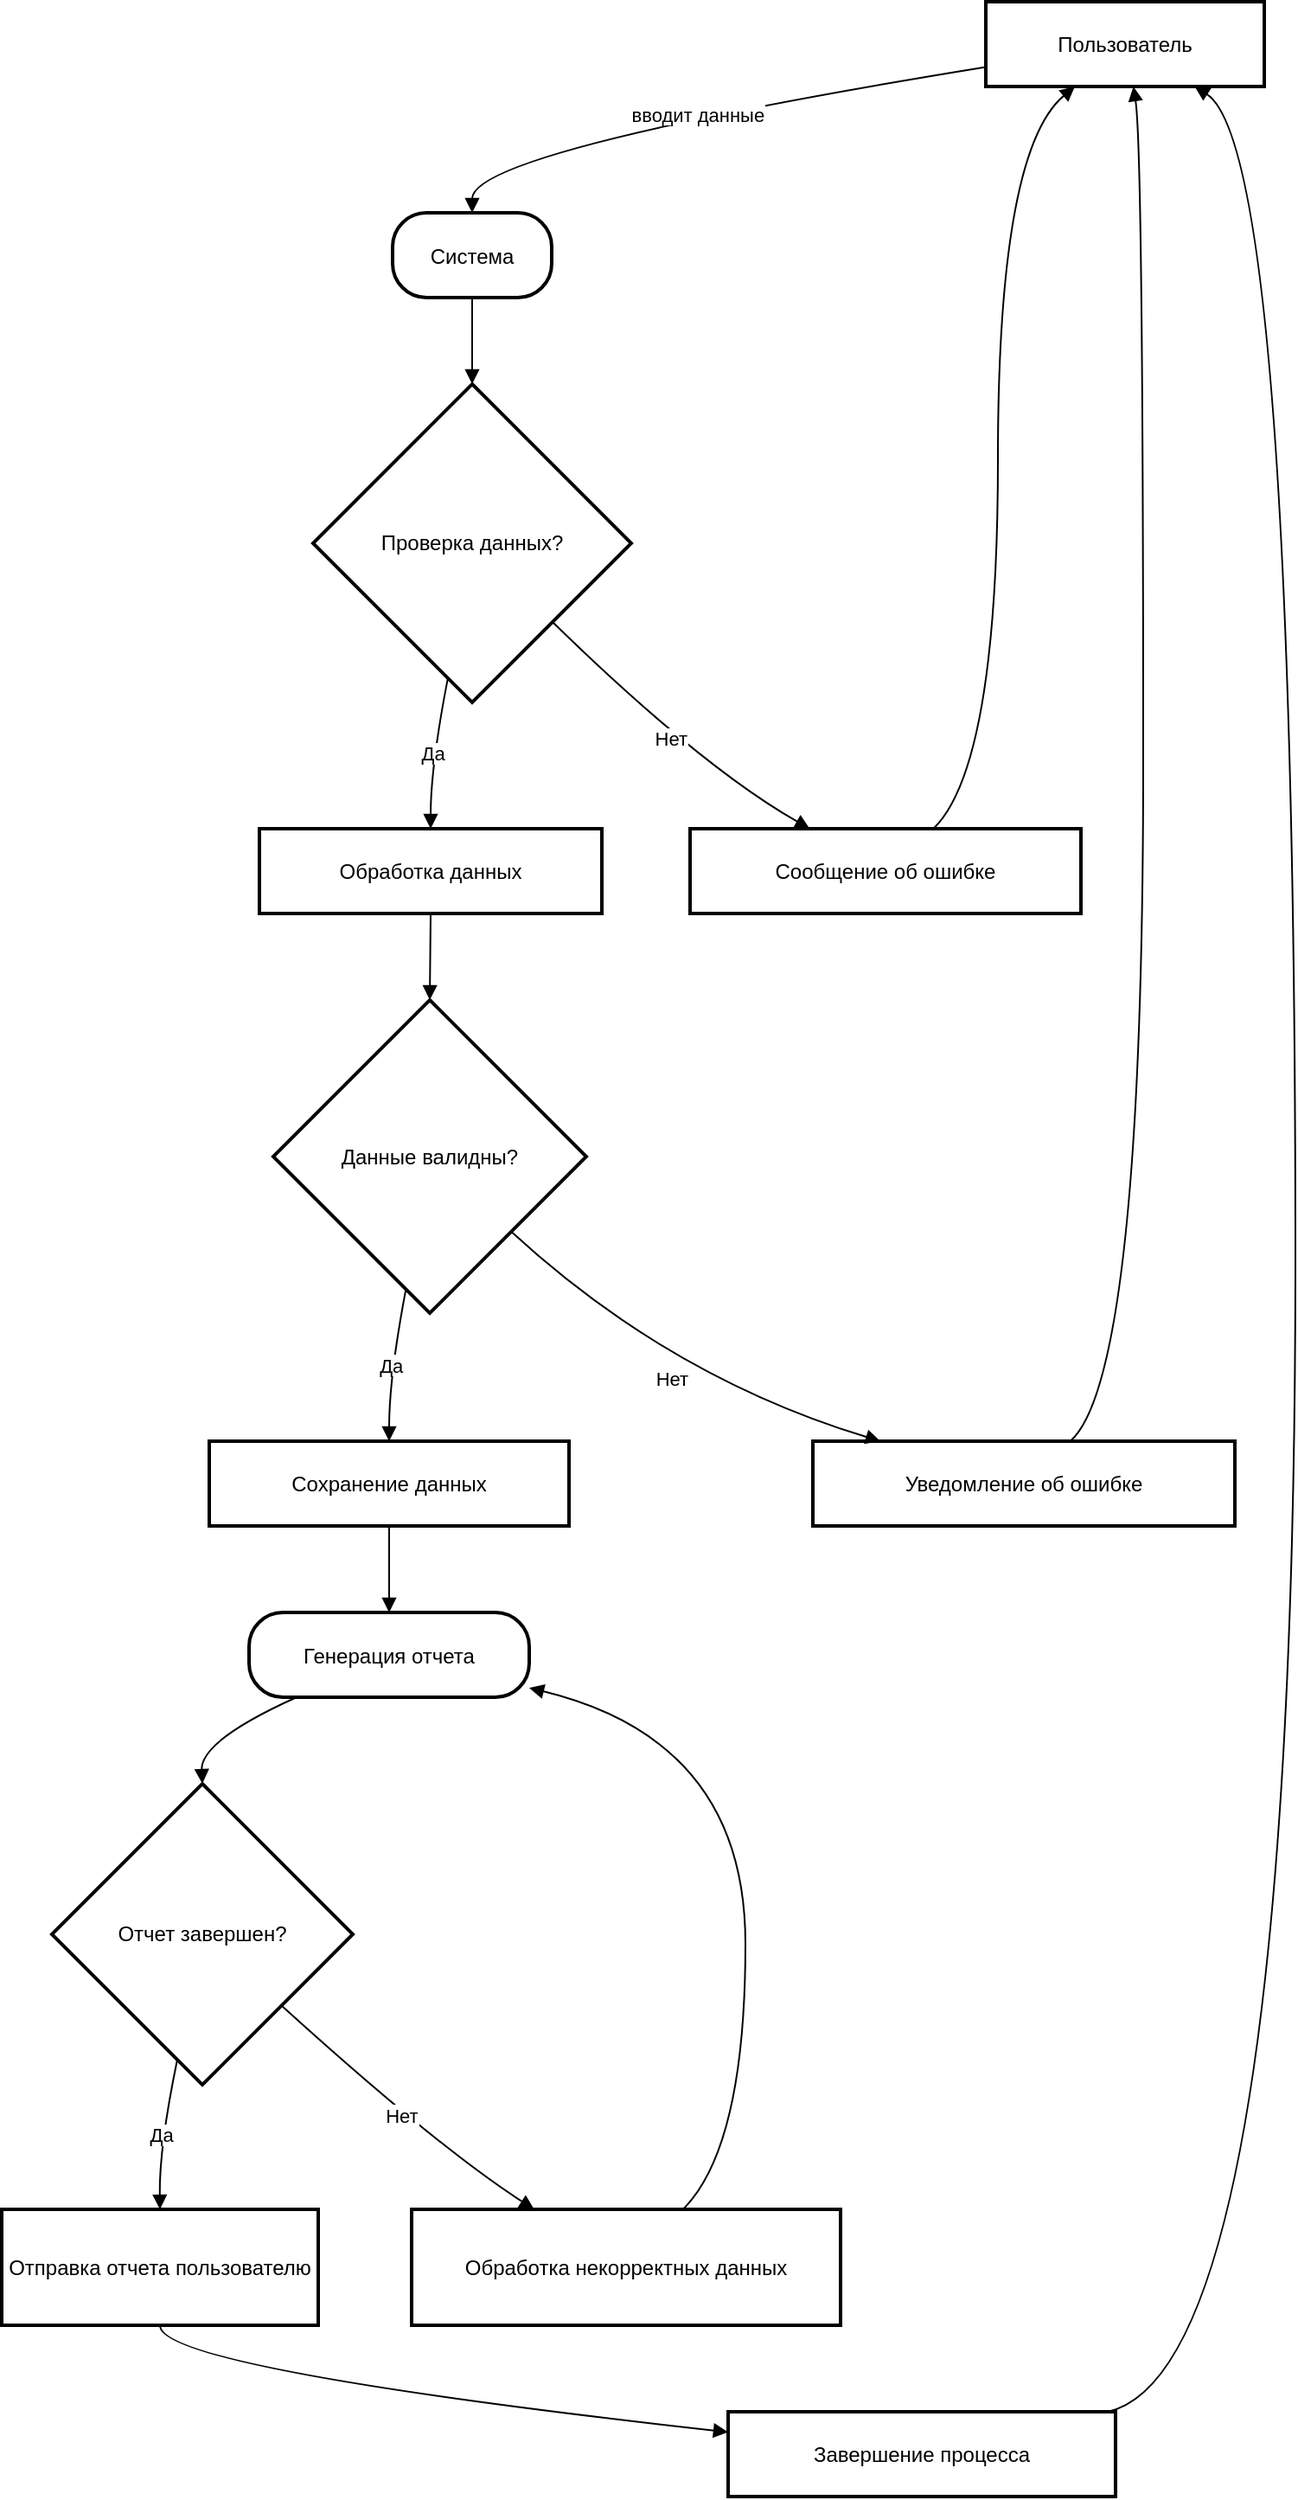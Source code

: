 <mxfile version="24.8.4">
  <diagram name="Страница — 1" id="qq06UhHZfoiHL8ZSoJLL">
    <mxGraphModel>
      <root>
        <mxCell id="0" />
        <mxCell id="1" parent="0" />
        <mxCell id="2" value="Пользователь" style="whiteSpace=wrap;strokeWidth=2;" vertex="1" parent="1">
          <mxGeometry x="577" y="8" width="161" height="49" as="geometry" />
        </mxCell>
        <mxCell id="3" value="Система" style="rounded=1;arcSize=40;strokeWidth=2" vertex="1" parent="1">
          <mxGeometry x="234" y="130" width="92" height="49" as="geometry" />
        </mxCell>
        <mxCell id="4" value="Проверка данных?" style="rhombus;strokeWidth=2;whiteSpace=wrap;" vertex="1" parent="1">
          <mxGeometry x="188" y="229" width="184" height="184" as="geometry" />
        </mxCell>
        <mxCell id="5" value="Обработка данных" style="whiteSpace=wrap;strokeWidth=2;" vertex="1" parent="1">
          <mxGeometry x="157" y="486" width="198" height="49" as="geometry" />
        </mxCell>
        <mxCell id="6" value="Сообщение об ошибке" style="whiteSpace=wrap;strokeWidth=2;" vertex="1" parent="1">
          <mxGeometry x="406" y="486" width="226" height="49" as="geometry" />
        </mxCell>
        <mxCell id="7" value="Данные валидны?" style="rhombus;strokeWidth=2;whiteSpace=wrap;" vertex="1" parent="1">
          <mxGeometry x="165" y="585" width="181" height="181" as="geometry" />
        </mxCell>
        <mxCell id="8" value="Сохранение данных" style="whiteSpace=wrap;strokeWidth=2;" vertex="1" parent="1">
          <mxGeometry x="128" y="840" width="208" height="49" as="geometry" />
        </mxCell>
        <mxCell id="9" value="Уведомление об ошибке" style="whiteSpace=wrap;strokeWidth=2;" vertex="1" parent="1">
          <mxGeometry x="477" y="840" width="244" height="49" as="geometry" />
        </mxCell>
        <mxCell id="10" value="Генерация отчета" style="rounded=1;arcSize=40;strokeWidth=2" vertex="1" parent="1">
          <mxGeometry x="151" y="939" width="162" height="49" as="geometry" />
        </mxCell>
        <mxCell id="11" value="Отчет завершен?" style="rhombus;strokeWidth=2;whiteSpace=wrap;" vertex="1" parent="1">
          <mxGeometry x="37" y="1038" width="174" height="174" as="geometry" />
        </mxCell>
        <mxCell id="12" value="Отправка отчета пользователю" style="whiteSpace=wrap;strokeWidth=2;" vertex="1" parent="1">
          <mxGeometry x="8" y="1284" width="183" height="67" as="geometry" />
        </mxCell>
        <mxCell id="13" value="Обработка некорректных данных" style="whiteSpace=wrap;strokeWidth=2;" vertex="1" parent="1">
          <mxGeometry x="245" y="1284" width="248" height="67" as="geometry" />
        </mxCell>
        <mxCell id="14" value="Завершение процесса" style="whiteSpace=wrap;strokeWidth=2;" vertex="1" parent="1">
          <mxGeometry x="428" y="1401" width="224" height="49" as="geometry" />
        </mxCell>
        <mxCell id="15" value="вводит данные" style="curved=1;startArrow=none;endArrow=block;exitX=0;exitY=0.77;entryX=0.5;entryY=0;" edge="1" parent="1" source="2" target="3">
          <mxGeometry relative="1" as="geometry">
            <Array as="points">
              <mxPoint x="280" y="94" />
            </Array>
          </mxGeometry>
        </mxCell>
        <mxCell id="16" value="" style="curved=1;startArrow=none;endArrow=block;exitX=0.5;exitY=1;entryX=0.5;entryY=0;" edge="1" parent="1" source="3" target="4">
          <mxGeometry relative="1" as="geometry">
            <Array as="points" />
          </mxGeometry>
        </mxCell>
        <mxCell id="17" value="Да" style="curved=1;startArrow=none;endArrow=block;exitX=0.41;exitY=1;entryX=0.5;entryY=0.01;" edge="1" parent="1" source="4" target="5">
          <mxGeometry relative="1" as="geometry">
            <Array as="points">
              <mxPoint x="256" y="450" />
            </Array>
          </mxGeometry>
        </mxCell>
        <mxCell id="18" value="Нет" style="curved=1;startArrow=none;endArrow=block;exitX=1;exitY=0.99;entryX=0.31;entryY=0.01;" edge="1" parent="1" source="4" target="6">
          <mxGeometry relative="1" as="geometry">
            <Array as="points">
              <mxPoint x="412" y="450" />
            </Array>
          </mxGeometry>
        </mxCell>
        <mxCell id="19" value="" style="curved=1;startArrow=none;endArrow=block;exitX=0.62;exitY=0.01;entryX=0.32;entryY=1;" edge="1" parent="1" source="6" target="2">
          <mxGeometry relative="1" as="geometry">
            <Array as="points">
              <mxPoint x="584" y="450" />
              <mxPoint x="584" y="94" />
            </Array>
          </mxGeometry>
        </mxCell>
        <mxCell id="20" value="" style="curved=1;startArrow=none;endArrow=block;exitX=0.5;exitY=1.01;entryX=0.5;entryY=0;" edge="1" parent="1" source="5" target="7">
          <mxGeometry relative="1" as="geometry">
            <Array as="points" />
          </mxGeometry>
        </mxCell>
        <mxCell id="21" value="Да" style="curved=1;startArrow=none;endArrow=block;exitX=0.41;exitY=1;entryX=0.5;entryY=0;" edge="1" parent="1" source="7" target="8">
          <mxGeometry relative="1" as="geometry">
            <Array as="points">
              <mxPoint x="232" y="803" />
            </Array>
          </mxGeometry>
        </mxCell>
        <mxCell id="22" value="Нет" style="curved=1;startArrow=none;endArrow=block;exitX=1.01;exitY=0.97;entryX=0.16;entryY=0;" edge="1" parent="1" source="7" target="9">
          <mxGeometry relative="1" as="geometry">
            <Array as="points">
              <mxPoint x="394" y="803" />
            </Array>
          </mxGeometry>
        </mxCell>
        <mxCell id="23" value="" style="curved=1;startArrow=none;endArrow=block;exitX=0.61;exitY=0;entryX=0.53;entryY=1;" edge="1" parent="1" source="9" target="2">
          <mxGeometry relative="1" as="geometry">
            <Array as="points">
              <mxPoint x="668" y="803" />
              <mxPoint x="668" y="94" />
            </Array>
          </mxGeometry>
        </mxCell>
        <mxCell id="24" value="" style="curved=1;startArrow=none;endArrow=block;exitX=0.5;exitY=1;entryX=0.5;entryY=0;" edge="1" parent="1" source="8" target="10">
          <mxGeometry relative="1" as="geometry">
            <Array as="points" />
          </mxGeometry>
        </mxCell>
        <mxCell id="25" value="" style="curved=1;startArrow=none;endArrow=block;exitX=0.17;exitY=1;entryX=0.5;entryY=0;" edge="1" parent="1" source="10" target="11">
          <mxGeometry relative="1" as="geometry">
            <Array as="points">
              <mxPoint x="123" y="1013" />
            </Array>
          </mxGeometry>
        </mxCell>
        <mxCell id="26" value="Да" style="curved=1;startArrow=none;endArrow=block;exitX=0.4;exitY=1;entryX=0.5;entryY=0.01;" edge="1" parent="1" source="11" target="12">
          <mxGeometry relative="1" as="geometry">
            <Array as="points">
              <mxPoint x="99" y="1248" />
            </Array>
          </mxGeometry>
        </mxCell>
        <mxCell id="27" value="Нет" style="curved=1;startArrow=none;endArrow=block;exitX=1;exitY=0.95;entryX=0.29;entryY=0.01;" edge="1" parent="1" source="11" target="13">
          <mxGeometry relative="1" as="geometry">
            <Array as="points">
              <mxPoint x="260" y="1248" />
            </Array>
          </mxGeometry>
        </mxCell>
        <mxCell id="28" value="" style="curved=1;startArrow=none;endArrow=block;exitX=0.63;exitY=0.01;entryX=1;entryY=0.89;" edge="1" parent="1" source="13" target="10">
          <mxGeometry relative="1" as="geometry">
            <Array as="points">
              <mxPoint x="438" y="1248" />
              <mxPoint x="438" y="1013" />
            </Array>
          </mxGeometry>
        </mxCell>
        <mxCell id="29" value="" style="curved=1;startArrow=none;endArrow=block;exitX=0.5;exitY=1;entryX=0;entryY=0.24;" edge="1" parent="1" source="12" target="14">
          <mxGeometry relative="1" as="geometry">
            <Array as="points">
              <mxPoint x="99" y="1376" />
            </Array>
          </mxGeometry>
        </mxCell>
        <mxCell id="30" value="" style="curved=1;startArrow=none;endArrow=block;exitX=0.98;exitY=0;entryX=0.75;entryY=1;" edge="1" parent="1" source="14" target="2">
          <mxGeometry relative="1" as="geometry">
            <Array as="points">
              <mxPoint x="756" y="1376" />
              <mxPoint x="756" y="94" />
            </Array>
          </mxGeometry>
        </mxCell>
      </root>
    </mxGraphModel>
  </diagram>
</mxfile>
